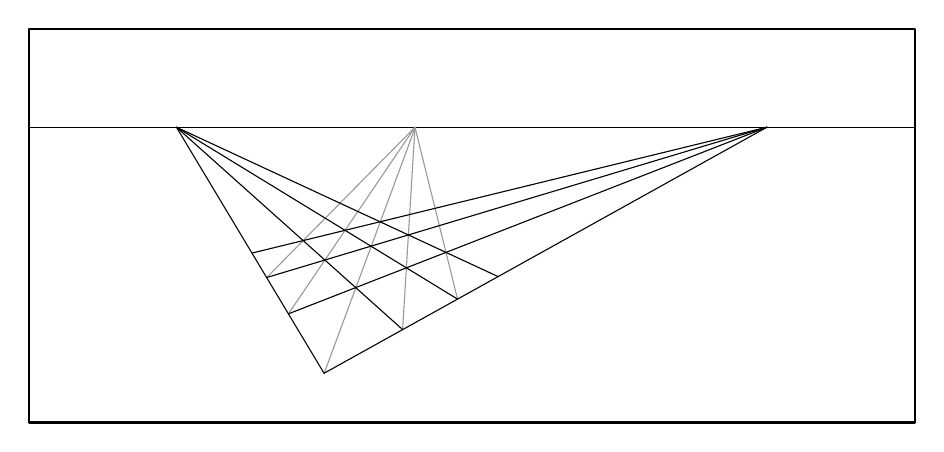 \begin{tikzpicture}[line cap=round,line join=round,>=triangle 45,x=1.0cm,y=1.0cm,xscale=1.5,scale=1.25]

  \draw [thick] (0,0) rectangle (6,4);
  \draw [domain=0:6] plot(\x,{(--12-0*\x)/4});	
		
  \draw [domain=2.0:2.616, color=black!40!white] plot(\x,{(-1.633--0.87*\x)/0.215});
  \draw [color=black!40!white] (2.532,0.944)-- (2.616,3);
  \draw [color=black!40!white] (1.759,1.104)-- (2.616,3);
  \draw [color=black!40!white] (1.611,1.472)-- (2.616,3);
  \draw [color=black!40!white] (2.904,1.254)-- (2.616,3);
		
  \draw (1,3)-- (2,0.5);
  \draw (2,0.5)-- (5,3);
  \draw (2.532,0.944)-- (1,3);
  \draw (1.759,1.104)-- (5,3);

  \draw [domain=1.611:5.00] plot(\x,{(-2.234-1.35*\x)/-2.994});
  \draw [domain=1.0:2.904] plot(\x,{(--6.103-1.429*\x)/1.558});
  % \draw [domain=1.0:3.179] plot(\x,{(--6.75-1.272*\x)/1.826}); 
  % irgendwie zeichnet er das nicht ordentlich, stattdessen
  \draw (1,3) -- (3.179,1.482); 
  \draw [domain=1.512:5.0] plot(\x,{(-3.666-1.152*\x)/-3.142});
	
\end{tikzpicture}